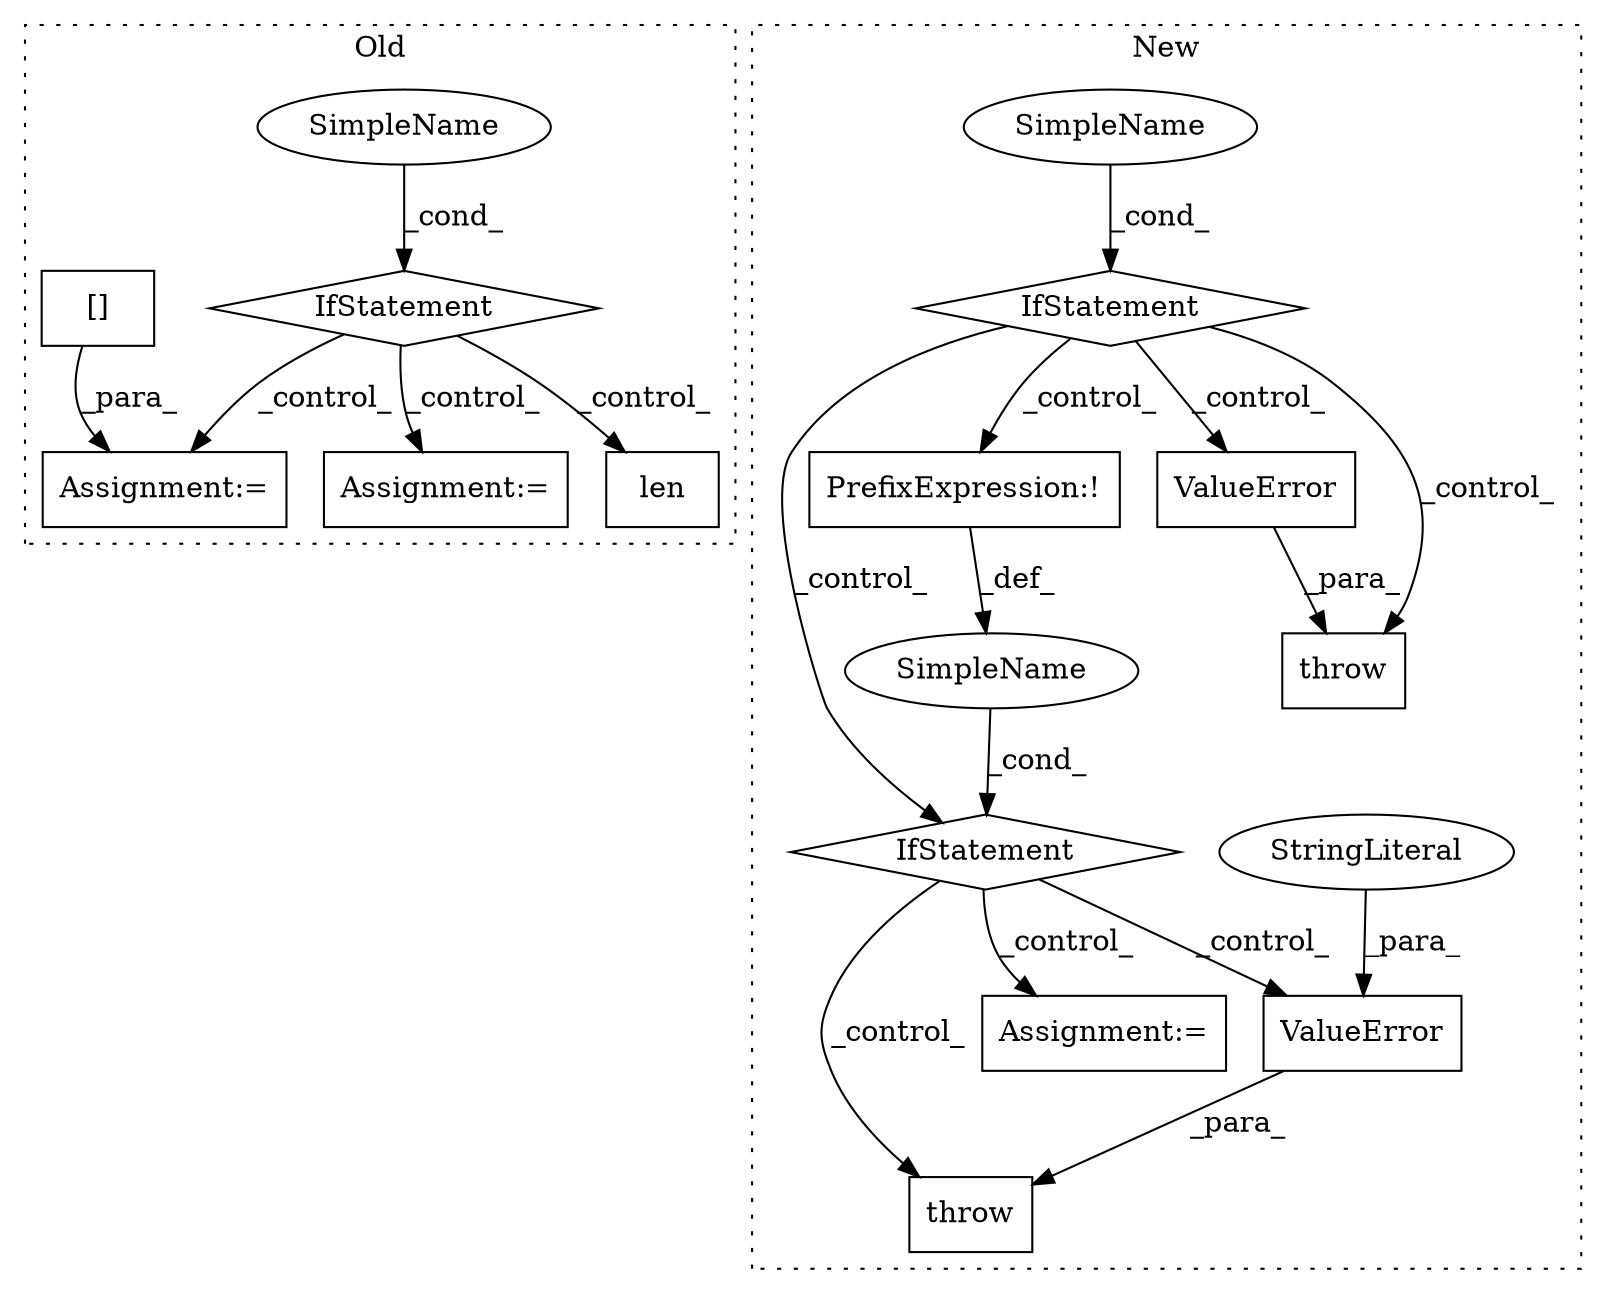 digraph G {
subgraph cluster0 {
1 [label="len" a="32" s="7643,7672" l="4,1" shape="box"];
10 [label="IfStatement" a="25" s="7453,7512" l="4,2" shape="diamond"];
11 [label="SimpleName" a="42" s="" l="" shape="ellipse"];
13 [label="Assignment:=" a="7" s="7695" l="1" shape="box"];
15 [label="Assignment:=" a="7" s="7738" l="1" shape="box"];
16 [label="[]" a="2" s="7696,7723" l="11,1" shape="box"];
label = "Old";
style="dotted";
}
subgraph cluster1 {
2 [label="ValueError" a="32" s="7872,7921" l="11,1" shape="box"];
3 [label="throw" a="53" s="7866" l="6" shape="box"];
4 [label="SimpleName" a="42" s="" l="" shape="ellipse"];
5 [label="IfStatement" a="25" s="7700,7856" l="4,2" shape="diamond"];
6 [label="Assignment:=" a="7" s="7945" l="1" shape="box"];
7 [label="StringLiteral" a="45" s="7883" l="38" shape="ellipse"];
8 [label="SimpleName" a="42" s="" l="" shape="ellipse"];
9 [label="IfStatement" a="25" s="7556,7607" l="4,2" shape="diamond"];
12 [label="PrefixExpression:!" a="38" s="7722" l="1" shape="box"];
14 [label="ValueError" a="32" s="7623,7687" l="11,1" shape="box"];
17 [label="throw" a="53" s="7617" l="6" shape="box"];
label = "New";
style="dotted";
}
2 -> 3 [label="_para_"];
4 -> 5 [label="_cond_"];
5 -> 6 [label="_control_"];
5 -> 2 [label="_control_"];
5 -> 3 [label="_control_"];
7 -> 2 [label="_para_"];
8 -> 9 [label="_cond_"];
9 -> 5 [label="_control_"];
9 -> 12 [label="_control_"];
9 -> 17 [label="_control_"];
9 -> 14 [label="_control_"];
10 -> 1 [label="_control_"];
10 -> 13 [label="_control_"];
10 -> 15 [label="_control_"];
11 -> 10 [label="_cond_"];
12 -> 4 [label="_def_"];
14 -> 17 [label="_para_"];
16 -> 13 [label="_para_"];
}